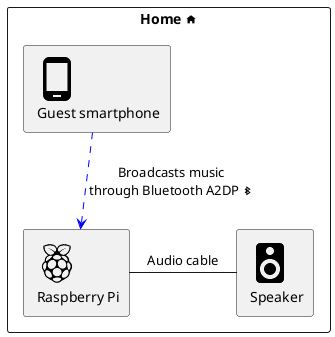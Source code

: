 @startuml

@startuml

!include <tupadr3/common>
!include <tupadr3/devicons/raspberry_pi>
!include <tupadr3/material/phone_android.puml>
!include <tupadr3/material/speaker.puml>

rectangle "Home <&home>" as Home {
  MATERIAL_PHONE_ANDROID(Guest,Guest smartphone)
  DEV_RASPBERRY_PI(RPi,Raspberry Pi)
  MATERIAL_SPEAKER(Speaker,Speaker)
}

RPi - Speaker : Audio cable
Guest .[#Blue].> RPi : Broadcasts music\nthrough Bluetooth A2DP <&bluetooth>

@enduml

@enduml